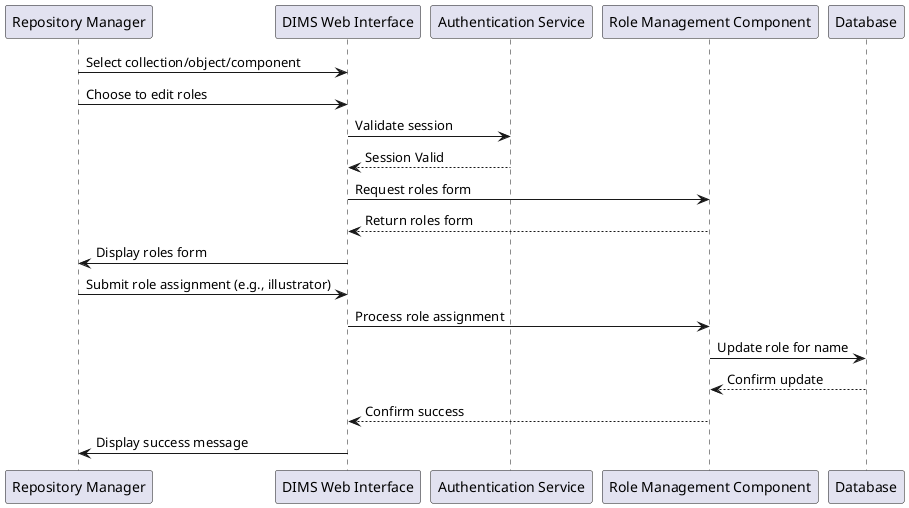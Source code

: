@startuml
participant "Repository Manager" as manager
participant "DIMS Web Interface" as webInterface
participant "Authentication Service" as authService
participant "Role Management Component" as roleMan
participant "Database" as db

manager -> webInterface : Select collection/object/component
manager -> webInterface : Choose to edit roles

webInterface -> authService : Validate session
authService --> webInterface : Session Valid

webInterface -> roleMan : Request roles form
roleMan --> webInterface : Return roles form

webInterface -> manager : Display roles form
manager -> webInterface : Submit role assignment (e.g., illustrator)

webInterface -> roleMan : Process role assignment
roleMan -> db : Update role for name
db --> roleMan : Confirm update
roleMan --> webInterface : Confirm success

webInterface -> manager : Display success message

@enduml